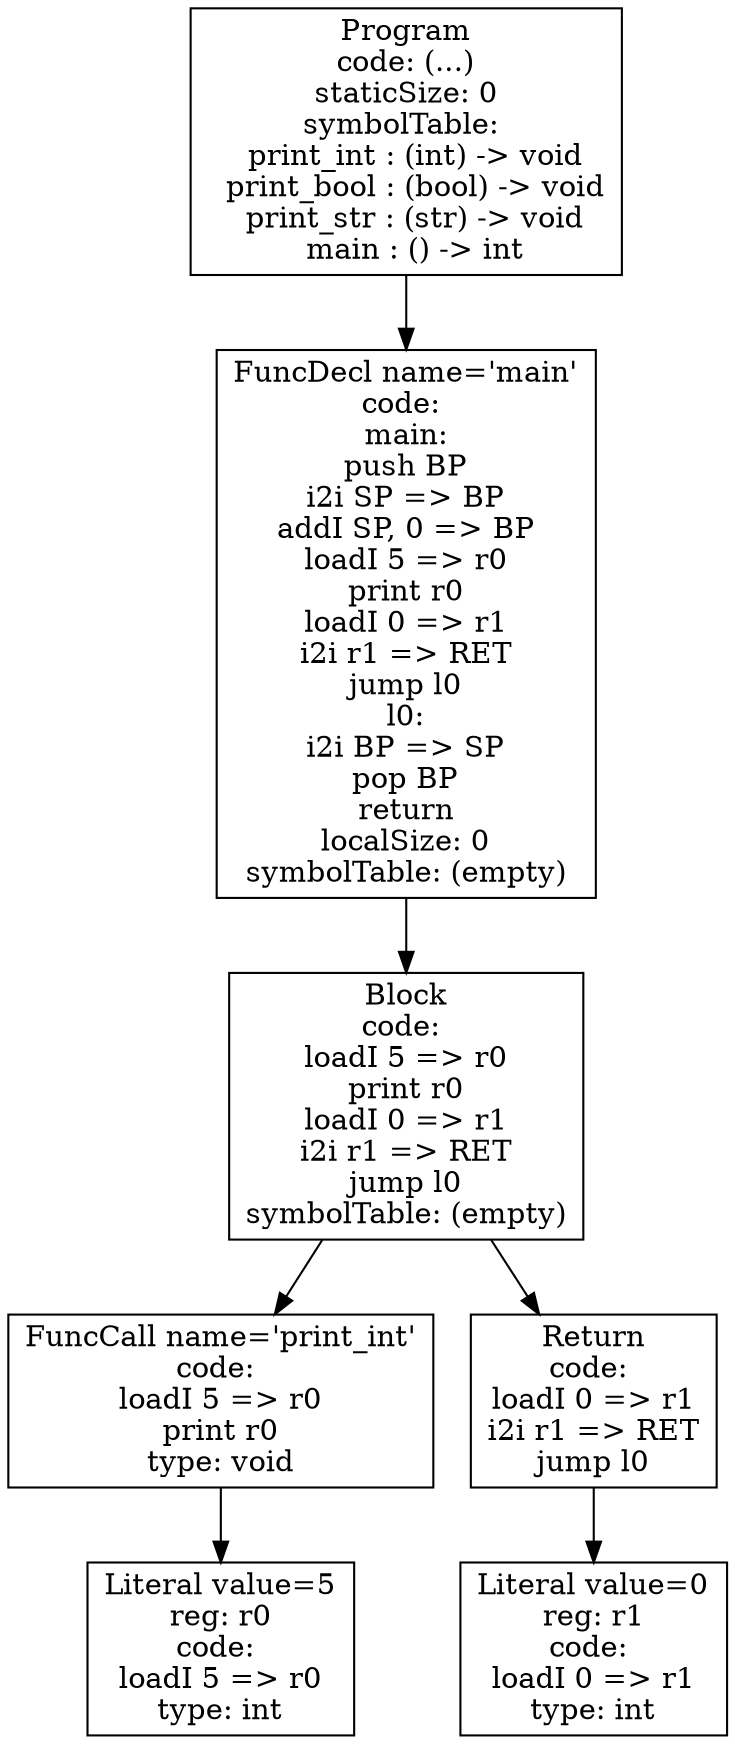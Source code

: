 digraph AST {
4 [shape=box, label="Literal value=5\nreg: r0\ncode: \nloadI 5 => r0\ntype: int"];
3 [shape=box, label="FuncCall name='print_int'\ncode: \nloadI 5 => r0\nprint r0\ntype: void"];
3 -> 4;
6 [shape=box, label="Literal value=0\nreg: r1\ncode: \nloadI 0 => r1\ntype: int"];
5 [shape=box, label="Return\ncode: \nloadI 0 => r1\ni2i r1 => RET\njump l0"];
5 -> 6;
2 [shape=box, label="Block\ncode: \nloadI 5 => r0\nprint r0\nloadI 0 => r1\ni2i r1 => RET\njump l0\nsymbolTable: (empty)"];
2 -> 3;
2 -> 5;
1 [shape=box, label="FuncDecl name='main'\ncode: \nmain:\npush BP\ni2i SP => BP\naddI SP, 0 => BP\nloadI 5 => r0\nprint r0\nloadI 0 => r1\ni2i r1 => RET\njump l0\nl0:\ni2i BP => SP\npop BP\nreturn\nlocalSize: 0\nsymbolTable: (empty)"];
1 -> 2;
0 [shape=box, label="Program\ncode: (...)\nstaticSize: 0\nsymbolTable: \n  print_int : (int) -> void\n  print_bool : (bool) -> void\n  print_str : (str) -> void\n  main : () -> int"];
0 -> 1;
}
